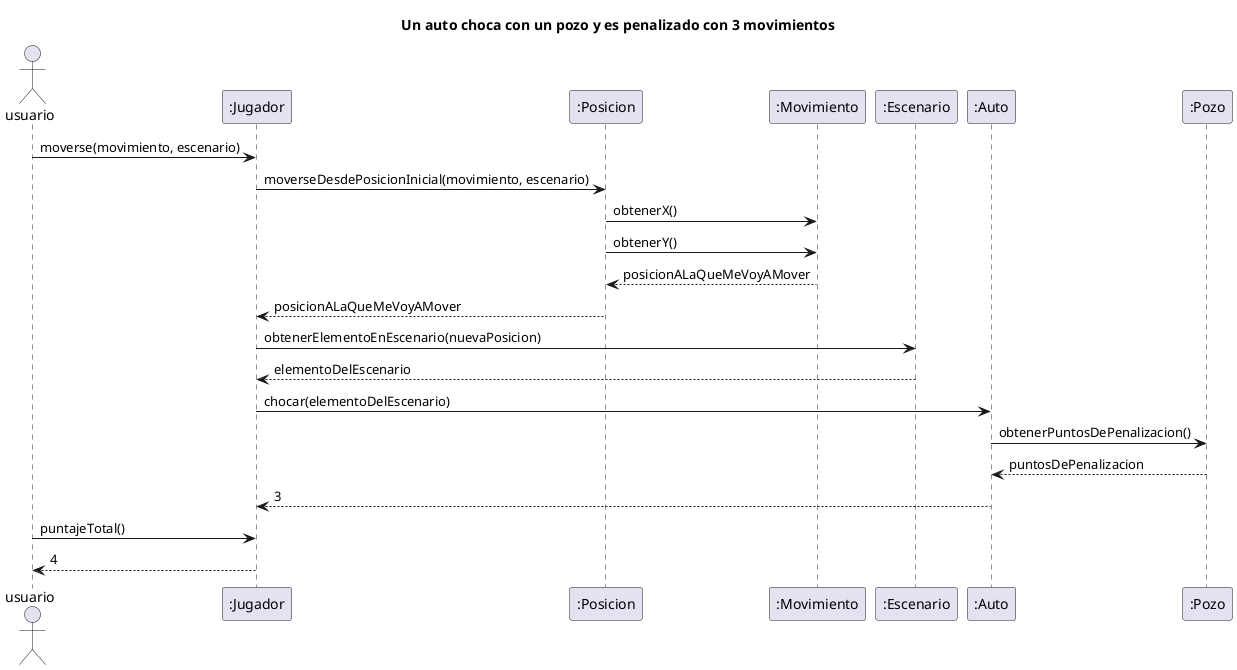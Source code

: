 @startuml
title Un auto choca con un pozo y es penalizado con 3 movimientos
Actor usuario

"usuario" -> ":Jugador": moverse(movimiento, escenario)
":Jugador" -> ":Posicion": moverseDesdePosicionInicial(movimiento, escenario)
":Posicion" -> ":Movimiento": obtenerX()
":Posicion" -> ":Movimiento": obtenerY()
return posicionALaQueMeVoyAMover
":Posicion" --> ":Jugador": posicionALaQueMeVoyAMover
":Jugador" -> ":Escenario": obtenerElementoEnEscenario(nuevaPosicion)
":Escenario" --> ":Jugador": elementoDelEscenario
":Jugador" -> ":Auto": chocar(elementoDelEscenario)
":Auto" -> ":Pozo": obtenerPuntosDePenalizacion()
return puntosDePenalizacion
":Auto" --> ":Jugador": 3
"usuario" -> ":Jugador": puntajeTotal()
return 4

@enduml